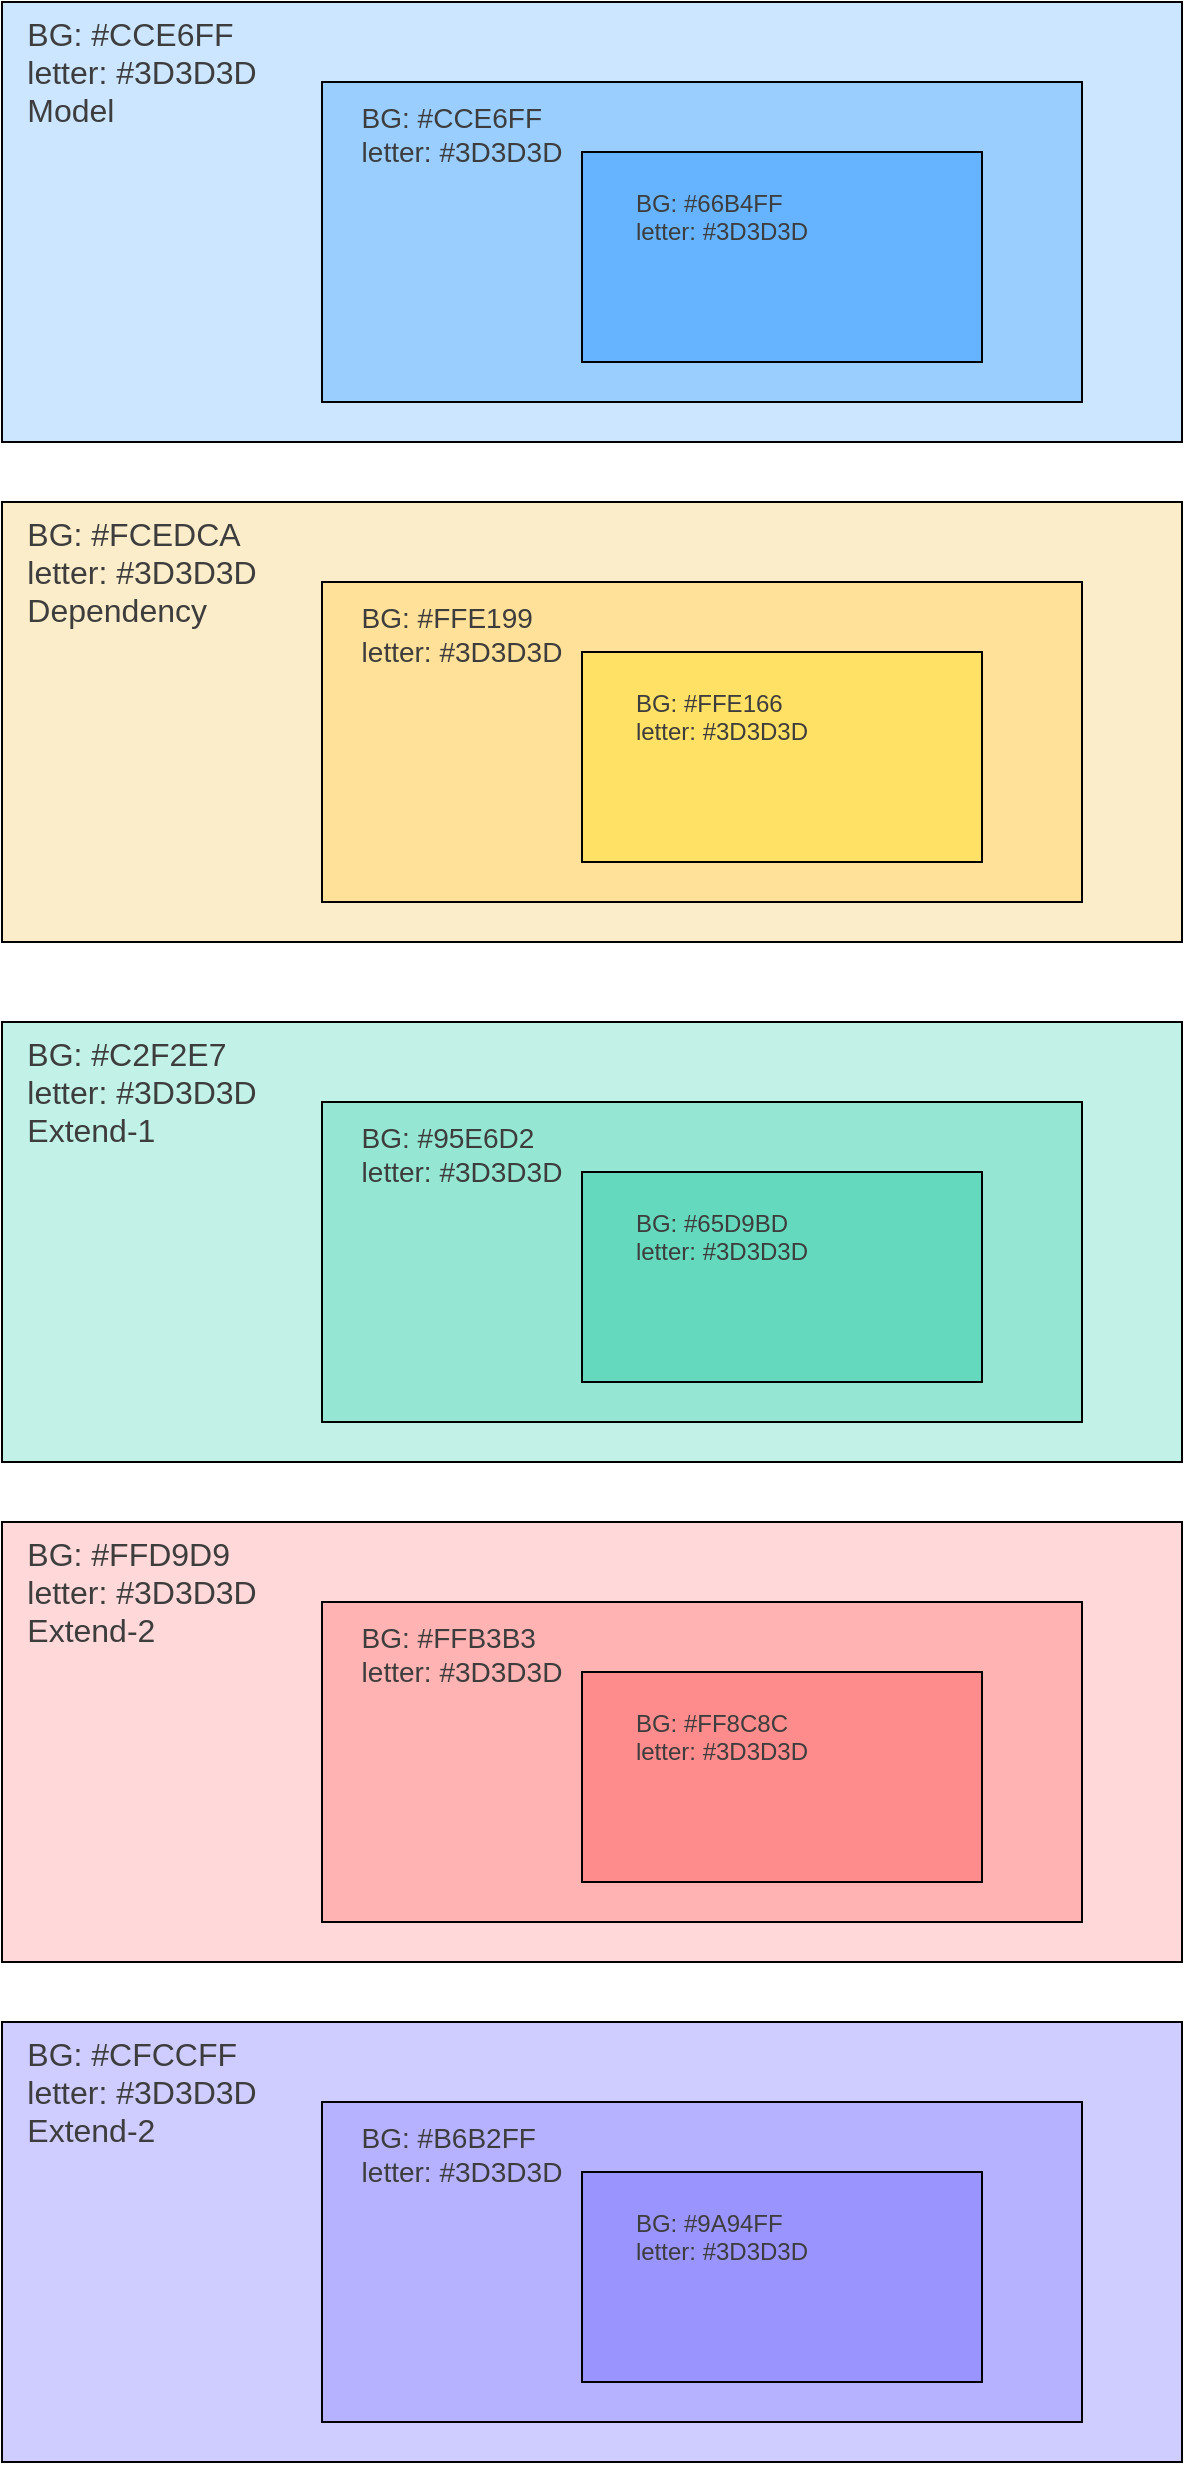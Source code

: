 <mxfile version="20.2.3" type="github">
  <diagram id="nihqh_7i6pFHL-aFuO4F" name="Page-1">
    <mxGraphModel dx="782" dy="428" grid="1" gridSize="10" guides="1" tooltips="1" connect="1" arrows="1" fold="1" page="1" pageScale="1" pageWidth="827" pageHeight="1169" math="0" shadow="0">
      <root>
        <mxCell id="0" />
        <mxCell id="1" parent="0" />
        <mxCell id="FQPY5dNPIfszGnlgCuJ4-11" value="" style="group" vertex="1" connectable="0" parent="1">
          <mxGeometry x="110" y="70" width="590" height="220" as="geometry" />
        </mxCell>
        <mxCell id="FQPY5dNPIfszGnlgCuJ4-1" value="" style="rounded=0;whiteSpace=wrap;html=1;fillColor=#CCE6FF;" vertex="1" parent="FQPY5dNPIfszGnlgCuJ4-11">
          <mxGeometry width="590" height="220" as="geometry" />
        </mxCell>
        <mxCell id="FQPY5dNPIfszGnlgCuJ4-2" value="&lt;div style=&quot;text-align: left;&quot;&gt;&lt;span style=&quot;font-size: 16px; background-color: initial;&quot;&gt;&lt;font color=&quot;#3d3d3d&quot;&gt;BG: #CCE6FF&lt;/font&gt;&lt;/span&gt;&lt;/div&gt;&lt;font color=&quot;#3d3d3d&quot; style=&quot;font-size: 16px;&quot;&gt;&lt;div style=&quot;text-align: left;&quot;&gt;&lt;span style=&quot;background-color: initial;&quot;&gt;letter: #3D3D3D&lt;/span&gt;&lt;/div&gt;&lt;div style=&quot;text-align: left;&quot;&gt;&lt;span style=&quot;background-color: initial;&quot;&gt;Model&lt;/span&gt;&lt;/div&gt;&lt;/font&gt;" style="text;html=1;strokeColor=none;fillColor=none;align=center;verticalAlign=middle;whiteSpace=wrap;rounded=0;" vertex="1" parent="FQPY5dNPIfszGnlgCuJ4-11">
          <mxGeometry y="10" width="140" height="50" as="geometry" />
        </mxCell>
        <mxCell id="FQPY5dNPIfszGnlgCuJ4-3" value="" style="rounded=0;whiteSpace=wrap;html=1;fontSize=16;fontColor=#3D3D3D;fillColor=#99CEFF;" vertex="1" parent="FQPY5dNPIfszGnlgCuJ4-11">
          <mxGeometry x="160" y="40" width="380" height="160" as="geometry" />
        </mxCell>
        <mxCell id="FQPY5dNPIfszGnlgCuJ4-4" value="&lt;div style=&quot;text-align: left; font-size: 14px;&quot;&gt;&lt;span style=&quot;background-color: initial;&quot;&gt;&lt;font style=&quot;font-size: 14px;&quot; color=&quot;#3d3d3d&quot;&gt;BG: #CCE6FF&lt;/font&gt;&lt;/span&gt;&lt;/div&gt;&lt;font color=&quot;#3d3d3d&quot; style=&quot;font-size: 14px;&quot;&gt;&lt;div style=&quot;text-align: left;&quot;&gt;&lt;span style=&quot;background-color: initial;&quot;&gt;letter: #3D3D3D&lt;/span&gt;&lt;/div&gt;&lt;div style=&quot;text-align: left;&quot;&gt;&lt;br&gt;&lt;/div&gt;&lt;/font&gt;" style="text;html=1;strokeColor=none;fillColor=none;align=center;verticalAlign=middle;whiteSpace=wrap;rounded=0;" vertex="1" parent="FQPY5dNPIfszGnlgCuJ4-11">
          <mxGeometry x="160" y="50" width="140" height="50" as="geometry" />
        </mxCell>
        <mxCell id="FQPY5dNPIfszGnlgCuJ4-5" value="" style="rounded=0;whiteSpace=wrap;html=1;fontSize=16;fontColor=#3D3D3D;fillColor=#66B4FF;" vertex="1" parent="FQPY5dNPIfszGnlgCuJ4-11">
          <mxGeometry x="290" y="75" width="200" height="105" as="geometry" />
        </mxCell>
        <mxCell id="FQPY5dNPIfszGnlgCuJ4-6" value="&lt;div style=&quot;text-align: left;&quot;&gt;&lt;span style=&quot;background-color: initial;&quot;&gt;&lt;font style=&quot;font-size: 12px;&quot; color=&quot;#3d3d3d&quot;&gt;BG: #66B4FF&lt;/font&gt;&lt;/span&gt;&lt;/div&gt;&lt;font color=&quot;#3d3d3d&quot; style=&quot;font-size: 12px;&quot;&gt;&lt;div style=&quot;text-align: left;&quot;&gt;&lt;span style=&quot;background-color: initial;&quot;&gt;&lt;font style=&quot;font-size: 12px;&quot;&gt;letter: #3D3D3D&lt;/font&gt;&lt;/span&gt;&lt;/div&gt;&lt;div style=&quot;text-align: left;&quot;&gt;&lt;br&gt;&lt;/div&gt;&lt;/font&gt;" style="text;html=1;strokeColor=none;fillColor=none;align=center;verticalAlign=middle;whiteSpace=wrap;rounded=0;" vertex="1" parent="FQPY5dNPIfszGnlgCuJ4-11">
          <mxGeometry x="290" y="90" width="140" height="50" as="geometry" />
        </mxCell>
        <mxCell id="FQPY5dNPIfszGnlgCuJ4-12" value="" style="group" vertex="1" connectable="0" parent="1">
          <mxGeometry x="110" y="320" width="590" height="220" as="geometry" />
        </mxCell>
        <mxCell id="FQPY5dNPIfszGnlgCuJ4-13" value="" style="rounded=0;whiteSpace=wrap;html=1;fillColor=#FCEDCA;" vertex="1" parent="FQPY5dNPIfszGnlgCuJ4-12">
          <mxGeometry width="590" height="220" as="geometry" />
        </mxCell>
        <mxCell id="FQPY5dNPIfszGnlgCuJ4-14" value="&lt;div style=&quot;text-align: left;&quot;&gt;&lt;span style=&quot;font-size: 16px; background-color: initial;&quot;&gt;&lt;font color=&quot;#3d3d3d&quot;&gt;BG: #FCEDCA&lt;/font&gt;&lt;/span&gt;&lt;/div&gt;&lt;font color=&quot;#3d3d3d&quot; style=&quot;font-size: 16px;&quot;&gt;&lt;div style=&quot;text-align: left;&quot;&gt;&lt;span style=&quot;background-color: initial;&quot;&gt;letter: #3D3D3D&lt;/span&gt;&lt;/div&gt;&lt;div style=&quot;text-align: left;&quot;&gt;Dependency&lt;/div&gt;&lt;/font&gt;" style="text;html=1;strokeColor=none;fillColor=none;align=center;verticalAlign=middle;whiteSpace=wrap;rounded=0;" vertex="1" parent="FQPY5dNPIfszGnlgCuJ4-12">
          <mxGeometry y="10" width="140" height="50" as="geometry" />
        </mxCell>
        <mxCell id="FQPY5dNPIfszGnlgCuJ4-15" value="" style="rounded=0;whiteSpace=wrap;html=1;fontSize=16;fontColor=#3D3D3D;fillColor=#FFE199;" vertex="1" parent="FQPY5dNPIfszGnlgCuJ4-12">
          <mxGeometry x="160" y="40" width="380" height="160" as="geometry" />
        </mxCell>
        <mxCell id="FQPY5dNPIfszGnlgCuJ4-16" value="&lt;div style=&quot;text-align: left; font-size: 14px;&quot;&gt;&lt;span style=&quot;background-color: initial;&quot;&gt;&lt;font style=&quot;font-size: 14px;&quot; color=&quot;#3d3d3d&quot;&gt;BG: #FFE199&lt;/font&gt;&lt;/span&gt;&lt;/div&gt;&lt;font color=&quot;#3d3d3d&quot; style=&quot;font-size: 14px;&quot;&gt;&lt;div style=&quot;text-align: left;&quot;&gt;&lt;span style=&quot;background-color: initial;&quot;&gt;letter: #3D3D3D&lt;/span&gt;&lt;/div&gt;&lt;div style=&quot;text-align: left;&quot;&gt;&lt;br&gt;&lt;/div&gt;&lt;/font&gt;" style="text;html=1;strokeColor=none;fillColor=none;align=center;verticalAlign=middle;whiteSpace=wrap;rounded=0;" vertex="1" parent="FQPY5dNPIfszGnlgCuJ4-12">
          <mxGeometry x="160" y="50" width="140" height="50" as="geometry" />
        </mxCell>
        <mxCell id="FQPY5dNPIfszGnlgCuJ4-17" value="" style="rounded=0;whiteSpace=wrap;html=1;fontSize=16;fontColor=#3D3D3D;fillColor=#FFE166;" vertex="1" parent="FQPY5dNPIfszGnlgCuJ4-12">
          <mxGeometry x="290" y="75" width="200" height="105" as="geometry" />
        </mxCell>
        <mxCell id="FQPY5dNPIfszGnlgCuJ4-18" value="&lt;div style=&quot;text-align: left;&quot;&gt;&lt;span style=&quot;background-color: initial;&quot;&gt;&lt;font style=&quot;font-size: 12px;&quot; color=&quot;#3d3d3d&quot;&gt;BG: #FFE166&lt;/font&gt;&lt;/span&gt;&lt;/div&gt;&lt;font color=&quot;#3d3d3d&quot; style=&quot;font-size: 12px;&quot;&gt;&lt;div style=&quot;text-align: left;&quot;&gt;&lt;span style=&quot;background-color: initial;&quot;&gt;&lt;font style=&quot;font-size: 12px;&quot;&gt;letter: #3D3D3D&lt;/font&gt;&lt;/span&gt;&lt;/div&gt;&lt;div style=&quot;text-align: left;&quot;&gt;&lt;br&gt;&lt;/div&gt;&lt;/font&gt;" style="text;html=1;strokeColor=none;fillColor=none;align=center;verticalAlign=middle;whiteSpace=wrap;rounded=0;" vertex="1" parent="FQPY5dNPIfszGnlgCuJ4-12">
          <mxGeometry x="290" y="90" width="140" height="50" as="geometry" />
        </mxCell>
        <mxCell id="FQPY5dNPIfszGnlgCuJ4-27" value="" style="group" vertex="1" connectable="0" parent="1">
          <mxGeometry x="110" y="580" width="590" height="220" as="geometry" />
        </mxCell>
        <mxCell id="FQPY5dNPIfszGnlgCuJ4-28" value="" style="rounded=0;whiteSpace=wrap;html=1;fillColor=#C2F2E7;" vertex="1" parent="FQPY5dNPIfszGnlgCuJ4-27">
          <mxGeometry width="590" height="220" as="geometry" />
        </mxCell>
        <mxCell id="FQPY5dNPIfszGnlgCuJ4-29" value="&lt;div style=&quot;text-align: left;&quot;&gt;&lt;span style=&quot;font-size: 16px; background-color: initial;&quot;&gt;&lt;font color=&quot;#3d3d3d&quot;&gt;BG: #C2F2E7&lt;/font&gt;&lt;/span&gt;&lt;/div&gt;&lt;font color=&quot;#3d3d3d&quot; style=&quot;font-size: 16px;&quot;&gt;&lt;div style=&quot;text-align: left;&quot;&gt;&lt;span style=&quot;background-color: initial;&quot;&gt;letter: #3D3D3D&lt;/span&gt;&lt;/div&gt;&lt;div style=&quot;text-align: left;&quot;&gt;Extend-1&lt;/div&gt;&lt;/font&gt;" style="text;html=1;strokeColor=none;fillColor=none;align=center;verticalAlign=middle;whiteSpace=wrap;rounded=0;" vertex="1" parent="FQPY5dNPIfszGnlgCuJ4-27">
          <mxGeometry y="10" width="140" height="50" as="geometry" />
        </mxCell>
        <mxCell id="FQPY5dNPIfszGnlgCuJ4-30" value="" style="rounded=0;whiteSpace=wrap;html=1;fontSize=16;fontColor=#3D3D3D;fillColor=#95E6D2;" vertex="1" parent="FQPY5dNPIfszGnlgCuJ4-27">
          <mxGeometry x="160" y="40" width="380" height="160" as="geometry" />
        </mxCell>
        <mxCell id="FQPY5dNPIfszGnlgCuJ4-31" value="&lt;div style=&quot;text-align: left; font-size: 14px;&quot;&gt;&lt;span style=&quot;background-color: initial;&quot;&gt;&lt;font style=&quot;font-size: 14px;&quot; color=&quot;#3d3d3d&quot;&gt;BG: #95E6D2&lt;/font&gt;&lt;/span&gt;&lt;/div&gt;&lt;font color=&quot;#3d3d3d&quot; style=&quot;font-size: 14px;&quot;&gt;&lt;div style=&quot;text-align: left;&quot;&gt;&lt;span style=&quot;background-color: initial;&quot;&gt;letter: #3D3D3D&lt;/span&gt;&lt;/div&gt;&lt;div style=&quot;text-align: left;&quot;&gt;&lt;br&gt;&lt;/div&gt;&lt;/font&gt;" style="text;html=1;strokeColor=none;fillColor=none;align=center;verticalAlign=middle;whiteSpace=wrap;rounded=0;" vertex="1" parent="FQPY5dNPIfszGnlgCuJ4-27">
          <mxGeometry x="160" y="50" width="140" height="50" as="geometry" />
        </mxCell>
        <mxCell id="FQPY5dNPIfszGnlgCuJ4-32" value="" style="rounded=0;whiteSpace=wrap;html=1;fontSize=16;fontColor=#3D3D3D;fillColor=#65D9BD;" vertex="1" parent="FQPY5dNPIfszGnlgCuJ4-27">
          <mxGeometry x="290" y="75" width="200" height="105" as="geometry" />
        </mxCell>
        <mxCell id="FQPY5dNPIfszGnlgCuJ4-33" value="&lt;div style=&quot;text-align: left;&quot;&gt;&lt;span style=&quot;background-color: initial;&quot;&gt;&lt;font style=&quot;font-size: 12px;&quot; color=&quot;#3d3d3d&quot;&gt;BG: #65D9BD&lt;/font&gt;&lt;/span&gt;&lt;/div&gt;&lt;font color=&quot;#3d3d3d&quot; style=&quot;font-size: 12px;&quot;&gt;&lt;div style=&quot;text-align: left;&quot;&gt;&lt;span style=&quot;background-color: initial;&quot;&gt;&lt;font style=&quot;font-size: 12px;&quot;&gt;letter: #3D3D3D&lt;/font&gt;&lt;/span&gt;&lt;/div&gt;&lt;div style=&quot;text-align: left;&quot;&gt;&lt;br&gt;&lt;/div&gt;&lt;/font&gt;" style="text;html=1;strokeColor=none;fillColor=none;align=center;verticalAlign=middle;whiteSpace=wrap;rounded=0;" vertex="1" parent="FQPY5dNPIfszGnlgCuJ4-27">
          <mxGeometry x="290" y="90" width="140" height="50" as="geometry" />
        </mxCell>
        <mxCell id="FQPY5dNPIfszGnlgCuJ4-34" value="" style="group" vertex="1" connectable="0" parent="1">
          <mxGeometry x="110" y="830" width="590" height="220" as="geometry" />
        </mxCell>
        <mxCell id="FQPY5dNPIfszGnlgCuJ4-35" value="" style="rounded=0;whiteSpace=wrap;html=1;fillColor=#FFD9D9;" vertex="1" parent="FQPY5dNPIfszGnlgCuJ4-34">
          <mxGeometry width="590" height="220" as="geometry" />
        </mxCell>
        <mxCell id="FQPY5dNPIfszGnlgCuJ4-36" value="&lt;div style=&quot;text-align: left;&quot;&gt;&lt;span style=&quot;font-size: 16px; background-color: initial;&quot;&gt;&lt;font color=&quot;#3d3d3d&quot;&gt;BG: #FFD9D9&lt;/font&gt;&lt;/span&gt;&lt;/div&gt;&lt;font color=&quot;#3d3d3d&quot; style=&quot;font-size: 16px;&quot;&gt;&lt;div style=&quot;text-align: left;&quot;&gt;&lt;span style=&quot;background-color: initial;&quot;&gt;letter: #3D3D3D&lt;/span&gt;&lt;/div&gt;&lt;div style=&quot;text-align: left;&quot;&gt;Extend-2&lt;/div&gt;&lt;/font&gt;" style="text;html=1;strokeColor=none;fillColor=none;align=center;verticalAlign=middle;whiteSpace=wrap;rounded=0;" vertex="1" parent="FQPY5dNPIfszGnlgCuJ4-34">
          <mxGeometry y="10" width="140" height="50" as="geometry" />
        </mxCell>
        <mxCell id="FQPY5dNPIfszGnlgCuJ4-37" value="" style="rounded=0;whiteSpace=wrap;html=1;fontSize=16;fontColor=#3D3D3D;fillColor=#FFB3B3;" vertex="1" parent="FQPY5dNPIfszGnlgCuJ4-34">
          <mxGeometry x="160" y="40" width="380" height="160" as="geometry" />
        </mxCell>
        <mxCell id="FQPY5dNPIfszGnlgCuJ4-38" value="&lt;div style=&quot;text-align: left; font-size: 14px;&quot;&gt;&lt;span style=&quot;background-color: initial;&quot;&gt;&lt;font style=&quot;font-size: 14px;&quot; color=&quot;#3d3d3d&quot;&gt;BG: #FFB3B3&lt;/font&gt;&lt;/span&gt;&lt;/div&gt;&lt;font color=&quot;#3d3d3d&quot; style=&quot;font-size: 14px;&quot;&gt;&lt;div style=&quot;text-align: left;&quot;&gt;&lt;span style=&quot;background-color: initial;&quot;&gt;letter: #3D3D3D&lt;/span&gt;&lt;/div&gt;&lt;div style=&quot;text-align: left;&quot;&gt;&lt;br&gt;&lt;/div&gt;&lt;/font&gt;" style="text;html=1;strokeColor=none;fillColor=none;align=center;verticalAlign=middle;whiteSpace=wrap;rounded=0;" vertex="1" parent="FQPY5dNPIfszGnlgCuJ4-34">
          <mxGeometry x="160" y="50" width="140" height="50" as="geometry" />
        </mxCell>
        <mxCell id="FQPY5dNPIfszGnlgCuJ4-39" value="" style="rounded=0;whiteSpace=wrap;html=1;fontSize=16;fontColor=#3D3D3D;fillColor=#FF8C8C;" vertex="1" parent="FQPY5dNPIfszGnlgCuJ4-34">
          <mxGeometry x="290" y="75" width="200" height="105" as="geometry" />
        </mxCell>
        <mxCell id="FQPY5dNPIfszGnlgCuJ4-40" value="&lt;div style=&quot;text-align: left;&quot;&gt;&lt;span style=&quot;background-color: initial;&quot;&gt;&lt;font style=&quot;font-size: 12px;&quot; color=&quot;#3d3d3d&quot;&gt;BG: #FF8C8C&lt;/font&gt;&lt;/span&gt;&lt;/div&gt;&lt;font color=&quot;#3d3d3d&quot; style=&quot;font-size: 12px;&quot;&gt;&lt;div style=&quot;text-align: left;&quot;&gt;&lt;span style=&quot;background-color: initial;&quot;&gt;&lt;font style=&quot;font-size: 12px;&quot;&gt;letter: #3D3D3D&lt;/font&gt;&lt;/span&gt;&lt;/div&gt;&lt;div style=&quot;text-align: left;&quot;&gt;&lt;br&gt;&lt;/div&gt;&lt;/font&gt;" style="text;html=1;strokeColor=none;fillColor=none;align=center;verticalAlign=middle;whiteSpace=wrap;rounded=0;" vertex="1" parent="FQPY5dNPIfszGnlgCuJ4-34">
          <mxGeometry x="290" y="90" width="140" height="50" as="geometry" />
        </mxCell>
        <mxCell id="FQPY5dNPIfszGnlgCuJ4-41" value="" style="group" vertex="1" connectable="0" parent="1">
          <mxGeometry x="110" y="1080" width="590" height="220" as="geometry" />
        </mxCell>
        <mxCell id="FQPY5dNPIfszGnlgCuJ4-42" value="" style="rounded=0;whiteSpace=wrap;html=1;fillColor=#CFCCFF;" vertex="1" parent="FQPY5dNPIfszGnlgCuJ4-41">
          <mxGeometry width="590" height="220" as="geometry" />
        </mxCell>
        <mxCell id="FQPY5dNPIfszGnlgCuJ4-43" value="&lt;div style=&quot;text-align: left;&quot;&gt;&lt;span style=&quot;font-size: 16px; background-color: initial;&quot;&gt;&lt;font color=&quot;#3d3d3d&quot;&gt;BG: #CFCCFF&lt;/font&gt;&lt;/span&gt;&lt;/div&gt;&lt;font color=&quot;#3d3d3d&quot; style=&quot;font-size: 16px;&quot;&gt;&lt;div style=&quot;text-align: left;&quot;&gt;&lt;span style=&quot;background-color: initial;&quot;&gt;letter: #3D3D3D&lt;/span&gt;&lt;/div&gt;&lt;div style=&quot;text-align: left;&quot;&gt;Extend-2&lt;/div&gt;&lt;/font&gt;" style="text;html=1;strokeColor=none;fillColor=none;align=center;verticalAlign=middle;whiteSpace=wrap;rounded=0;" vertex="1" parent="FQPY5dNPIfszGnlgCuJ4-41">
          <mxGeometry y="10" width="140" height="50" as="geometry" />
        </mxCell>
        <mxCell id="FQPY5dNPIfszGnlgCuJ4-44" value="" style="rounded=0;whiteSpace=wrap;html=1;fontSize=16;fontColor=#3D3D3D;fillColor=#B6B2FF;" vertex="1" parent="FQPY5dNPIfszGnlgCuJ4-41">
          <mxGeometry x="160" y="40" width="380" height="160" as="geometry" />
        </mxCell>
        <mxCell id="FQPY5dNPIfszGnlgCuJ4-45" value="&lt;div style=&quot;text-align: left; font-size: 14px;&quot;&gt;&lt;span style=&quot;background-color: initial;&quot;&gt;&lt;font style=&quot;font-size: 14px;&quot; color=&quot;#3d3d3d&quot;&gt;BG: #B6B2FF&lt;/font&gt;&lt;/span&gt;&lt;/div&gt;&lt;font color=&quot;#3d3d3d&quot; style=&quot;font-size: 14px;&quot;&gt;&lt;div style=&quot;text-align: left;&quot;&gt;&lt;span style=&quot;background-color: initial;&quot;&gt;letter: #3D3D3D&lt;/span&gt;&lt;/div&gt;&lt;div style=&quot;text-align: left;&quot;&gt;&lt;br&gt;&lt;/div&gt;&lt;/font&gt;" style="text;html=1;strokeColor=none;fillColor=none;align=center;verticalAlign=middle;whiteSpace=wrap;rounded=0;" vertex="1" parent="FQPY5dNPIfszGnlgCuJ4-41">
          <mxGeometry x="160" y="50" width="140" height="50" as="geometry" />
        </mxCell>
        <mxCell id="FQPY5dNPIfszGnlgCuJ4-46" value="" style="rounded=0;whiteSpace=wrap;html=1;fontSize=16;fontColor=#3D3D3D;fillColor=#9A94FF;" vertex="1" parent="FQPY5dNPIfszGnlgCuJ4-41">
          <mxGeometry x="290" y="75" width="200" height="105" as="geometry" />
        </mxCell>
        <mxCell id="FQPY5dNPIfszGnlgCuJ4-47" value="&lt;div style=&quot;text-align: left;&quot;&gt;&lt;span style=&quot;background-color: initial;&quot;&gt;&lt;font style=&quot;font-size: 12px;&quot; color=&quot;#3d3d3d&quot;&gt;BG: #9A94FF&lt;/font&gt;&lt;/span&gt;&lt;/div&gt;&lt;font color=&quot;#3d3d3d&quot; style=&quot;font-size: 12px;&quot;&gt;&lt;div style=&quot;text-align: left;&quot;&gt;&lt;span style=&quot;background-color: initial;&quot;&gt;&lt;font style=&quot;font-size: 12px;&quot;&gt;letter: #3D3D3D&lt;/font&gt;&lt;/span&gt;&lt;/div&gt;&lt;div style=&quot;text-align: left;&quot;&gt;&lt;br&gt;&lt;/div&gt;&lt;/font&gt;" style="text;html=1;strokeColor=none;fillColor=none;align=center;verticalAlign=middle;whiteSpace=wrap;rounded=0;" vertex="1" parent="FQPY5dNPIfszGnlgCuJ4-41">
          <mxGeometry x="290" y="90" width="140" height="50" as="geometry" />
        </mxCell>
      </root>
    </mxGraphModel>
  </diagram>
</mxfile>
